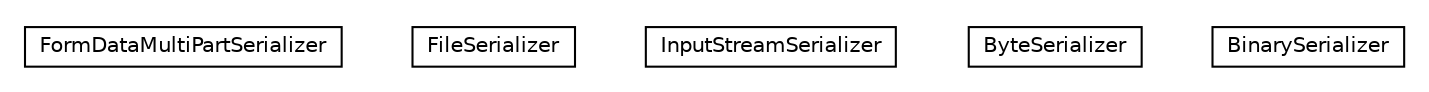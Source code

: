 #!/usr/local/bin/dot
#
# Class diagram 
# Generated by UMLGraph version R5_6-24-gf6e263 (http://www.umlgraph.org/)
#

digraph G {
	edge [fontname="Helvetica",fontsize=10,labelfontname="Helvetica",labelfontsize=10];
	node [fontname="Helvetica",fontsize=10,shape=plaintext];
	nodesep=0.25;
	ranksep=0.5;
	// io.reinert.requestor.java.serialization.FormDataMultiPartSerializer
	c3963 [label=<<table title="io.reinert.requestor.java.serialization.FormDataMultiPartSerializer" border="0" cellborder="1" cellspacing="0" cellpadding="2" port="p" href="./FormDataMultiPartSerializer.html">
		<tr><td><table border="0" cellspacing="0" cellpadding="1">
<tr><td align="center" balign="center"> FormDataMultiPartSerializer </td></tr>
		</table></td></tr>
		</table>>, URL="./FormDataMultiPartSerializer.html", fontname="Helvetica", fontcolor="black", fontsize=10.0];
	// io.reinert.requestor.java.serialization.FileSerializer
	c3964 [label=<<table title="io.reinert.requestor.java.serialization.FileSerializer" border="0" cellborder="1" cellspacing="0" cellpadding="2" port="p" href="./FileSerializer.html">
		<tr><td><table border="0" cellspacing="0" cellpadding="1">
<tr><td align="center" balign="center"> FileSerializer </td></tr>
		</table></td></tr>
		</table>>, URL="./FileSerializer.html", fontname="Helvetica", fontcolor="black", fontsize=10.0];
	// io.reinert.requestor.java.serialization.InputStreamSerializer
	c3965 [label=<<table title="io.reinert.requestor.java.serialization.InputStreamSerializer" border="0" cellborder="1" cellspacing="0" cellpadding="2" port="p" href="./InputStreamSerializer.html">
		<tr><td><table border="0" cellspacing="0" cellpadding="1">
<tr><td align="center" balign="center"> InputStreamSerializer </td></tr>
		</table></td></tr>
		</table>>, URL="./InputStreamSerializer.html", fontname="Helvetica", fontcolor="black", fontsize=10.0];
	// io.reinert.requestor.java.serialization.ByteSerializer
	c3966 [label=<<table title="io.reinert.requestor.java.serialization.ByteSerializer" border="0" cellborder="1" cellspacing="0" cellpadding="2" port="p" href="./ByteSerializer.html">
		<tr><td><table border="0" cellspacing="0" cellpadding="1">
<tr><td align="center" balign="center"> ByteSerializer </td></tr>
		</table></td></tr>
		</table>>, URL="./ByteSerializer.html", fontname="Helvetica", fontcolor="black", fontsize=10.0];
	// io.reinert.requestor.java.serialization.BinarySerializer
	c3967 [label=<<table title="io.reinert.requestor.java.serialization.BinarySerializer" border="0" cellborder="1" cellspacing="0" cellpadding="2" port="p" href="./BinarySerializer.html">
		<tr><td><table border="0" cellspacing="0" cellpadding="1">
<tr><td align="center" balign="center"> BinarySerializer </td></tr>
		</table></td></tr>
		</table>>, URL="./BinarySerializer.html", fontname="Helvetica", fontcolor="black", fontsize=10.0];
}

